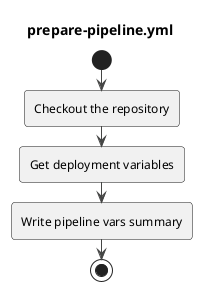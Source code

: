 @startuml
!theme vibrant

title prepare-pipeline.yml

start
:Checkout the repository;
:Get deployment variables;
:Write pipeline vars summary;

stop

@enduml